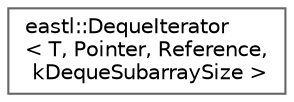 digraph "类继承关系图"
{
 // LATEX_PDF_SIZE
  bgcolor="transparent";
  edge [fontname=Helvetica,fontsize=10,labelfontname=Helvetica,labelfontsize=10];
  node [fontname=Helvetica,fontsize=10,shape=box,height=0.2,width=0.4];
  rankdir="LR";
  Node0 [id="Node000000",label="eastl::DequeIterator\l\< T, Pointer, Reference,\l kDequeSubarraySize \>",height=0.2,width=0.4,color="grey40", fillcolor="white", style="filled",URL="$structeastl_1_1_deque_iterator.html",tooltip=" "];
}
